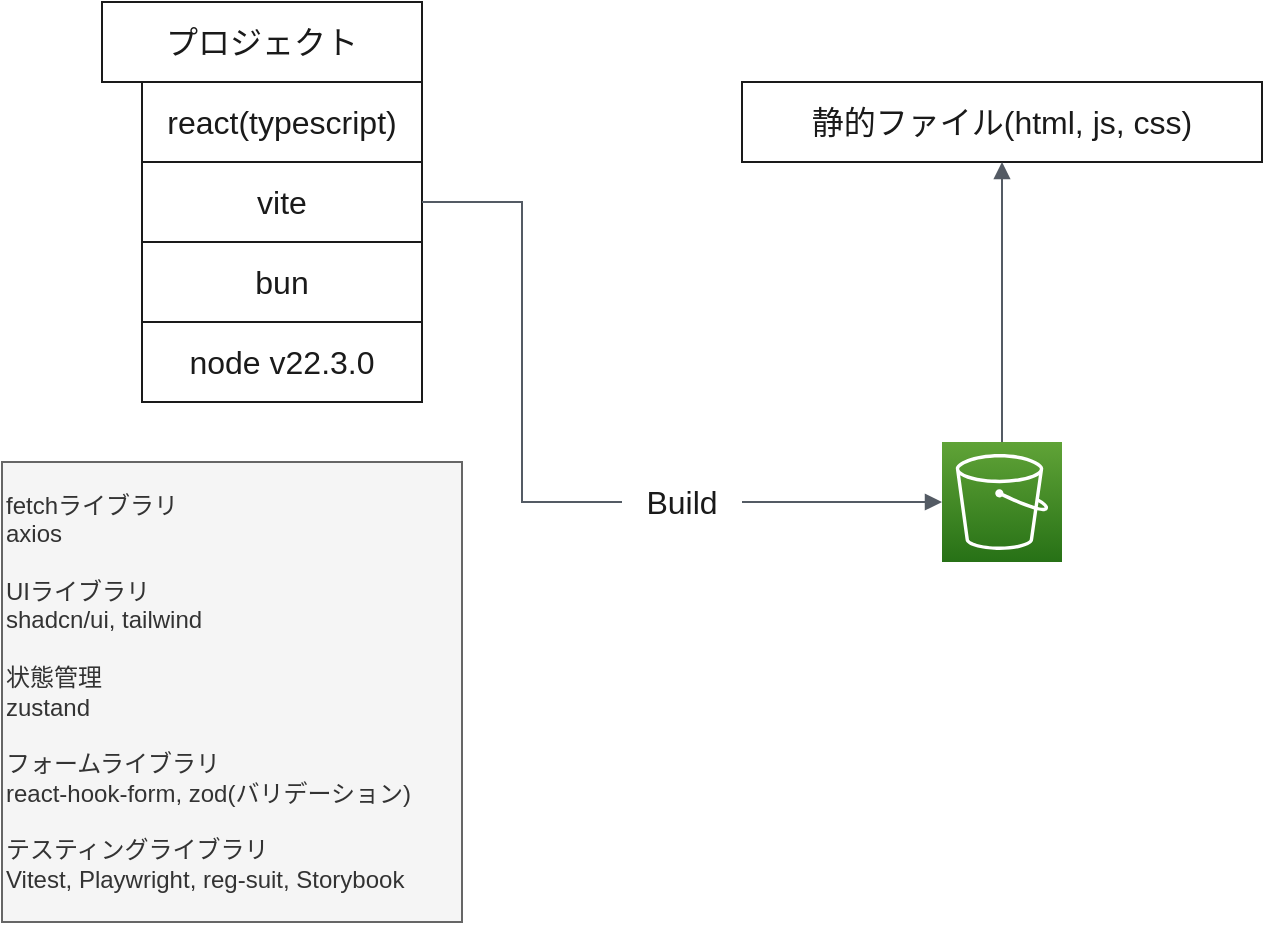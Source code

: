 <mxfile scale="2" border="20">
    <diagram name="ページ1" id="Va3KV1JrYKxkasvoEgSu">
        <mxGraphModel dx="1514" dy="1018" grid="1" gridSize="10" guides="1" tooltips="1" connect="1" arrows="1" fold="1" page="1" pageScale="1" pageWidth="1000" pageHeight="800" background="#ffffff" math="0" shadow="0">
            <root>
                <mxCell id="0"/>
                <mxCell id="1" parent="0"/>
                <mxCell id="GSw8G90wKxrbIq7TqveH-9" value="&lt;font style=&quot;font-size: 16px;&quot; color=&quot;#1a1a1a&quot;&gt;プロジェクト&lt;/font&gt;" style="rounded=0;whiteSpace=wrap;html=1;fillColor=#FFFFFF;strokeColor=#1A1A1A;" parent="1" vertex="1">
                    <mxGeometry x="170" y="70" width="160" height="40" as="geometry"/>
                </mxCell>
                <mxCell id="GSw8G90wKxrbIq7TqveH-10" value="&lt;font color=&quot;#1a1a1a&quot;&gt;&lt;span style=&quot;font-size: 16px;&quot;&gt;vite&lt;/span&gt;&lt;/font&gt;" style="rounded=0;whiteSpace=wrap;html=1;fillColor=#FFFFFF;strokeColor=#1A1A1A;" parent="1" vertex="1">
                    <mxGeometry x="190" y="150" width="140" height="40" as="geometry"/>
                </mxCell>
                <mxCell id="GSw8G90wKxrbIq7TqveH-11" value="&lt;font style=&quot;font-size: 16px;&quot; color=&quot;#1a1a1a&quot;&gt;bun&lt;/font&gt;" style="rounded=0;whiteSpace=wrap;html=1;fillColor=#FFFFFF;strokeColor=#1A1A1A;" parent="1" vertex="1">
                    <mxGeometry x="190" y="190" width="140" height="40" as="geometry"/>
                </mxCell>
                <mxCell id="GSw8G90wKxrbIq7TqveH-12" value="&lt;font style=&quot;font-size: 16px;&quot; color=&quot;#1a1a1a&quot;&gt;node v22.3.0&lt;/font&gt;" style="rounded=0;whiteSpace=wrap;html=1;fillColor=#FFFFFF;strokeColor=#1A1A1A;" parent="1" vertex="1">
                    <mxGeometry x="190" y="230" width="140" height="40" as="geometry"/>
                </mxCell>
                <mxCell id="GSw8G90wKxrbIq7TqveH-13" value="&lt;font style=&quot;font-size: 16px;&quot; color=&quot;#1a1a1a&quot;&gt;静的ファイル(html, js, css)&lt;/font&gt;" style="rounded=0;whiteSpace=wrap;html=1;fillColor=#FFFFFF;gradientColor=none;strokeColor=#1A1A1A;" parent="1" vertex="1">
                    <mxGeometry x="490" y="110" width="260" height="40" as="geometry"/>
                </mxCell>
                <mxCell id="8" value="&lt;font color=&quot;#1a1a1a&quot;&gt;&lt;span style=&quot;font-size: 16px;&quot;&gt;react(typescript)&lt;/span&gt;&lt;/font&gt;" style="rounded=0;whiteSpace=wrap;html=1;fillColor=#FFFFFF;strokeColor=#1A1A1A;" parent="1" vertex="1">
                    <mxGeometry x="190" y="110" width="140" height="40" as="geometry"/>
                </mxCell>
                <mxCell id="9" value="" style="sketch=0;points=[[0,0,0],[0.25,0,0],[0.5,0,0],[0.75,0,0],[1,0,0],[0,1,0],[0.25,1,0],[0.5,1,0],[0.75,1,0],[1,1,0],[0,0.25,0],[0,0.5,0],[0,0.75,0],[1,0.25,0],[1,0.5,0],[1,0.75,0]];outlineConnect=0;fontColor=#232F3E;gradientColor=#60A337;gradientDirection=north;fillColor=#277116;strokeColor=#ffffff;dashed=0;verticalLabelPosition=bottom;verticalAlign=top;align=center;html=1;fontSize=12;fontStyle=0;aspect=fixed;shape=mxgraph.aws4.resourceIcon;resIcon=mxgraph.aws4.s3;" parent="1" vertex="1">
                    <mxGeometry x="590" y="290" width="60" height="60" as="geometry"/>
                </mxCell>
                <mxCell id="10" value="" style="edgeStyle=orthogonalEdgeStyle;html=1;endArrow=block;elbow=vertical;startArrow=none;endFill=1;strokeColor=#545B64;rounded=0;fontSize=16;entryX=0;entryY=0.5;entryDx=0;entryDy=0;entryPerimeter=0;exitX=1;exitY=0.5;exitDx=0;exitDy=0;" parent="1" source="11" target="9" edge="1">
                    <mxGeometry width="100" relative="1" as="geometry">
                        <mxPoint x="500" y="220" as="sourcePoint"/>
                        <mxPoint x="550" y="240" as="targetPoint"/>
                        <Array as="points">
                            <mxPoint x="500" y="320"/>
                            <mxPoint x="500" y="320"/>
                        </Array>
                    </mxGeometry>
                </mxCell>
                <mxCell id="14" value="" style="edgeStyle=orthogonalEdgeStyle;html=1;endArrow=none;elbow=vertical;startArrow=none;endFill=1;strokeColor=#545B64;rounded=0;fontSize=16;exitX=1;exitY=0.5;exitDx=0;exitDy=0;entryX=0;entryY=0.5;entryDx=0;entryDy=0;entryPerimeter=0;" parent="1" source="GSw8G90wKxrbIq7TqveH-10" target="11" edge="1">
                    <mxGeometry width="100" relative="1" as="geometry">
                        <mxPoint x="330" y="170" as="sourcePoint"/>
                        <mxPoint x="580" y="220" as="targetPoint"/>
                        <Array as="points"/>
                    </mxGeometry>
                </mxCell>
                <mxCell id="11" value="&lt;font color=&quot;#1a1a1a&quot;&gt;Build&lt;/font&gt;" style="text;html=1;strokeColor=none;fillColor=none;align=center;verticalAlign=middle;whiteSpace=wrap;rounded=0;fontSize=16;" parent="1" vertex="1">
                    <mxGeometry x="430" y="305" width="60" height="30" as="geometry"/>
                </mxCell>
                <mxCell id="15" value="" style="edgeStyle=orthogonalEdgeStyle;html=1;endArrow=block;elbow=vertical;startArrow=none;endFill=1;strokeColor=#545B64;rounded=0;fontSize=16;fontColor=#1A1A1A;entryX=0.5;entryY=1;entryDx=0;entryDy=0;exitX=0.5;exitY=0;exitDx=0;exitDy=0;exitPerimeter=0;" parent="1" source="9" target="GSw8G90wKxrbIq7TqveH-13" edge="1">
                    <mxGeometry width="100" relative="1" as="geometry">
                        <mxPoint x="450" y="240" as="sourcePoint"/>
                        <mxPoint x="550" y="240" as="targetPoint"/>
                    </mxGeometry>
                </mxCell>
                <mxCell id="16" value="fetchライブラリ&lt;br&gt;axios&lt;br&gt;&lt;br&gt;UIライブラリ&lt;br&gt;shadcn/ui, tailwind&lt;br&gt;&lt;br&gt;状態管理&lt;br&gt;zustand&lt;br&gt;&lt;br&gt;フォームライブラリ&lt;br&gt;react-hook-form, zod(バリデーション)&lt;br&gt;&lt;br&gt;テスティングライブラリ&lt;br&gt;Vitest, Playwright, reg-suit, Storybook" style="text;html=1;align=left;verticalAlign=middle;whiteSpace=wrap;rounded=0;fillColor=#f5f5f5;fontColor=#333333;strokeColor=#666666;" parent="1" vertex="1">
                    <mxGeometry x="120" y="300" width="230" height="230" as="geometry"/>
                </mxCell>
            </root>
        </mxGraphModel>
    </diagram>
</mxfile>